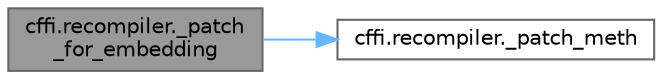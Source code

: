digraph "cffi.recompiler._patch_for_embedding"
{
 // LATEX_PDF_SIZE
  bgcolor="transparent";
  edge [fontname=Helvetica,fontsize=10,labelfontname=Helvetica,labelfontsize=10];
  node [fontname=Helvetica,fontsize=10,shape=box,height=0.2,width=0.4];
  rankdir="LR";
  Node1 [id="Node000001",label="cffi.recompiler._patch\l_for_embedding",height=0.2,width=0.4,color="gray40", fillcolor="grey60", style="filled", fontcolor="black",tooltip=" "];
  Node1 -> Node2 [id="edge1_Node000001_Node000002",color="steelblue1",style="solid",tooltip=" "];
  Node2 [id="Node000002",label="cffi.recompiler._patch_meth",height=0.2,width=0.4,color="grey40", fillcolor="white", style="filled",URL="$namespacecffi_1_1recompiler.html#af7f8456f400278f6912ffbadcd7626f3",tooltip=" "];
}
